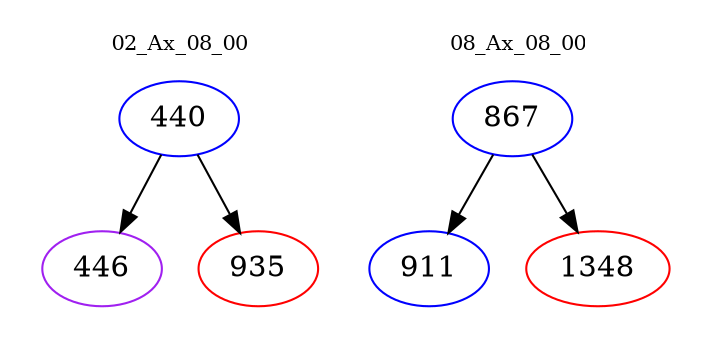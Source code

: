 digraph{
subgraph cluster_0 {
color = white
label = "02_Ax_08_00";
fontsize=10;
T0_440 [label="440", color="blue"]
T0_440 -> T0_446 [color="black"]
T0_446 [label="446", color="purple"]
T0_440 -> T0_935 [color="black"]
T0_935 [label="935", color="red"]
}
subgraph cluster_1 {
color = white
label = "08_Ax_08_00";
fontsize=10;
T1_867 [label="867", color="blue"]
T1_867 -> T1_911 [color="black"]
T1_911 [label="911", color="blue"]
T1_867 -> T1_1348 [color="black"]
T1_1348 [label="1348", color="red"]
}
}
